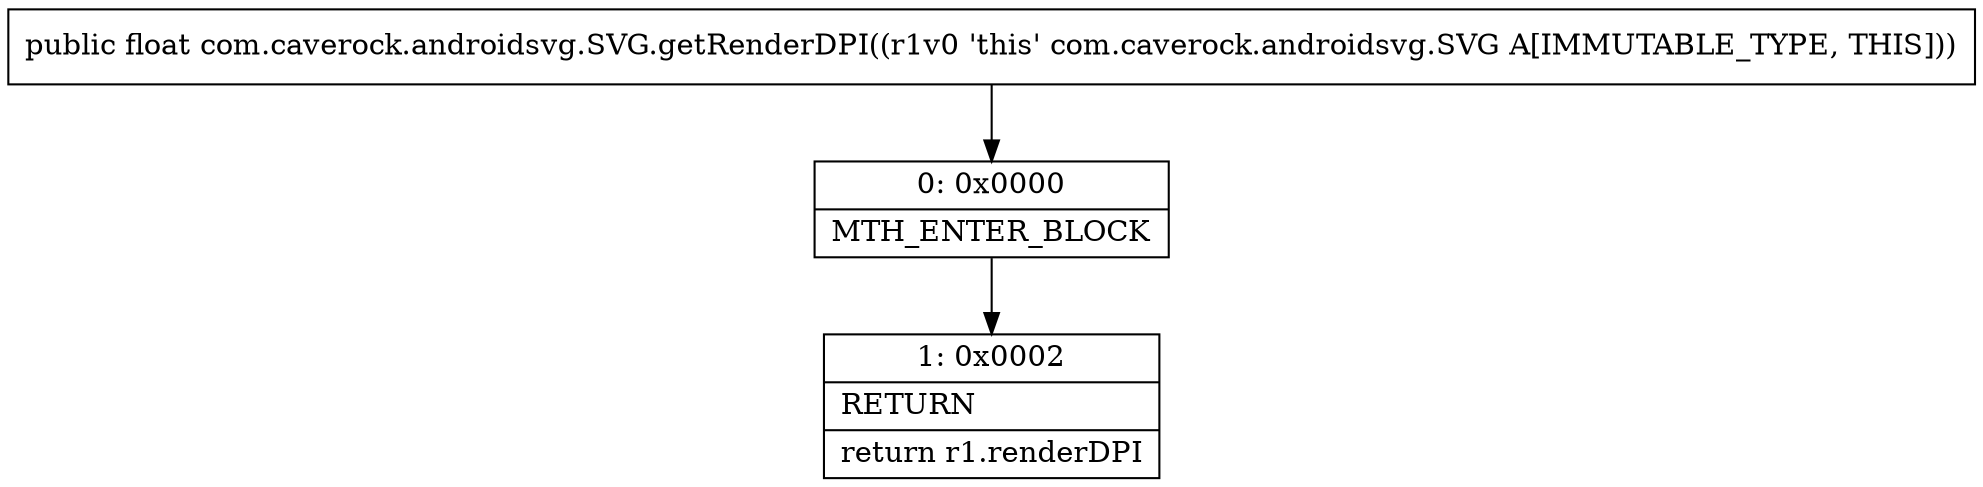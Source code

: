 digraph "CFG forcom.caverock.androidsvg.SVG.getRenderDPI()F" {
Node_0 [shape=record,label="{0\:\ 0x0000|MTH_ENTER_BLOCK\l}"];
Node_1 [shape=record,label="{1\:\ 0x0002|RETURN\l|return r1.renderDPI\l}"];
MethodNode[shape=record,label="{public float com.caverock.androidsvg.SVG.getRenderDPI((r1v0 'this' com.caverock.androidsvg.SVG A[IMMUTABLE_TYPE, THIS])) }"];
MethodNode -> Node_0;
Node_0 -> Node_1;
}

